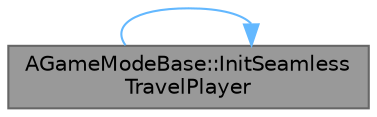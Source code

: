 digraph "AGameModeBase::InitSeamlessTravelPlayer"
{
 // INTERACTIVE_SVG=YES
 // LATEX_PDF_SIZE
  bgcolor="transparent";
  edge [fontname=Helvetica,fontsize=10,labelfontname=Helvetica,labelfontsize=10];
  node [fontname=Helvetica,fontsize=10,shape=box,height=0.2,width=0.4];
  rankdir="LR";
  Node1 [id="Node000001",label="AGameModeBase::InitSeamless\lTravelPlayer",height=0.2,width=0.4,color="gray40", fillcolor="grey60", style="filled", fontcolor="black",tooltip="Handles initializing a seamless travel player, handles logic similar to InitNewPlayer."];
  Node1 -> Node1 [id="edge1_Node000001_Node000001",color="steelblue1",style="solid",tooltip=" "];
}
